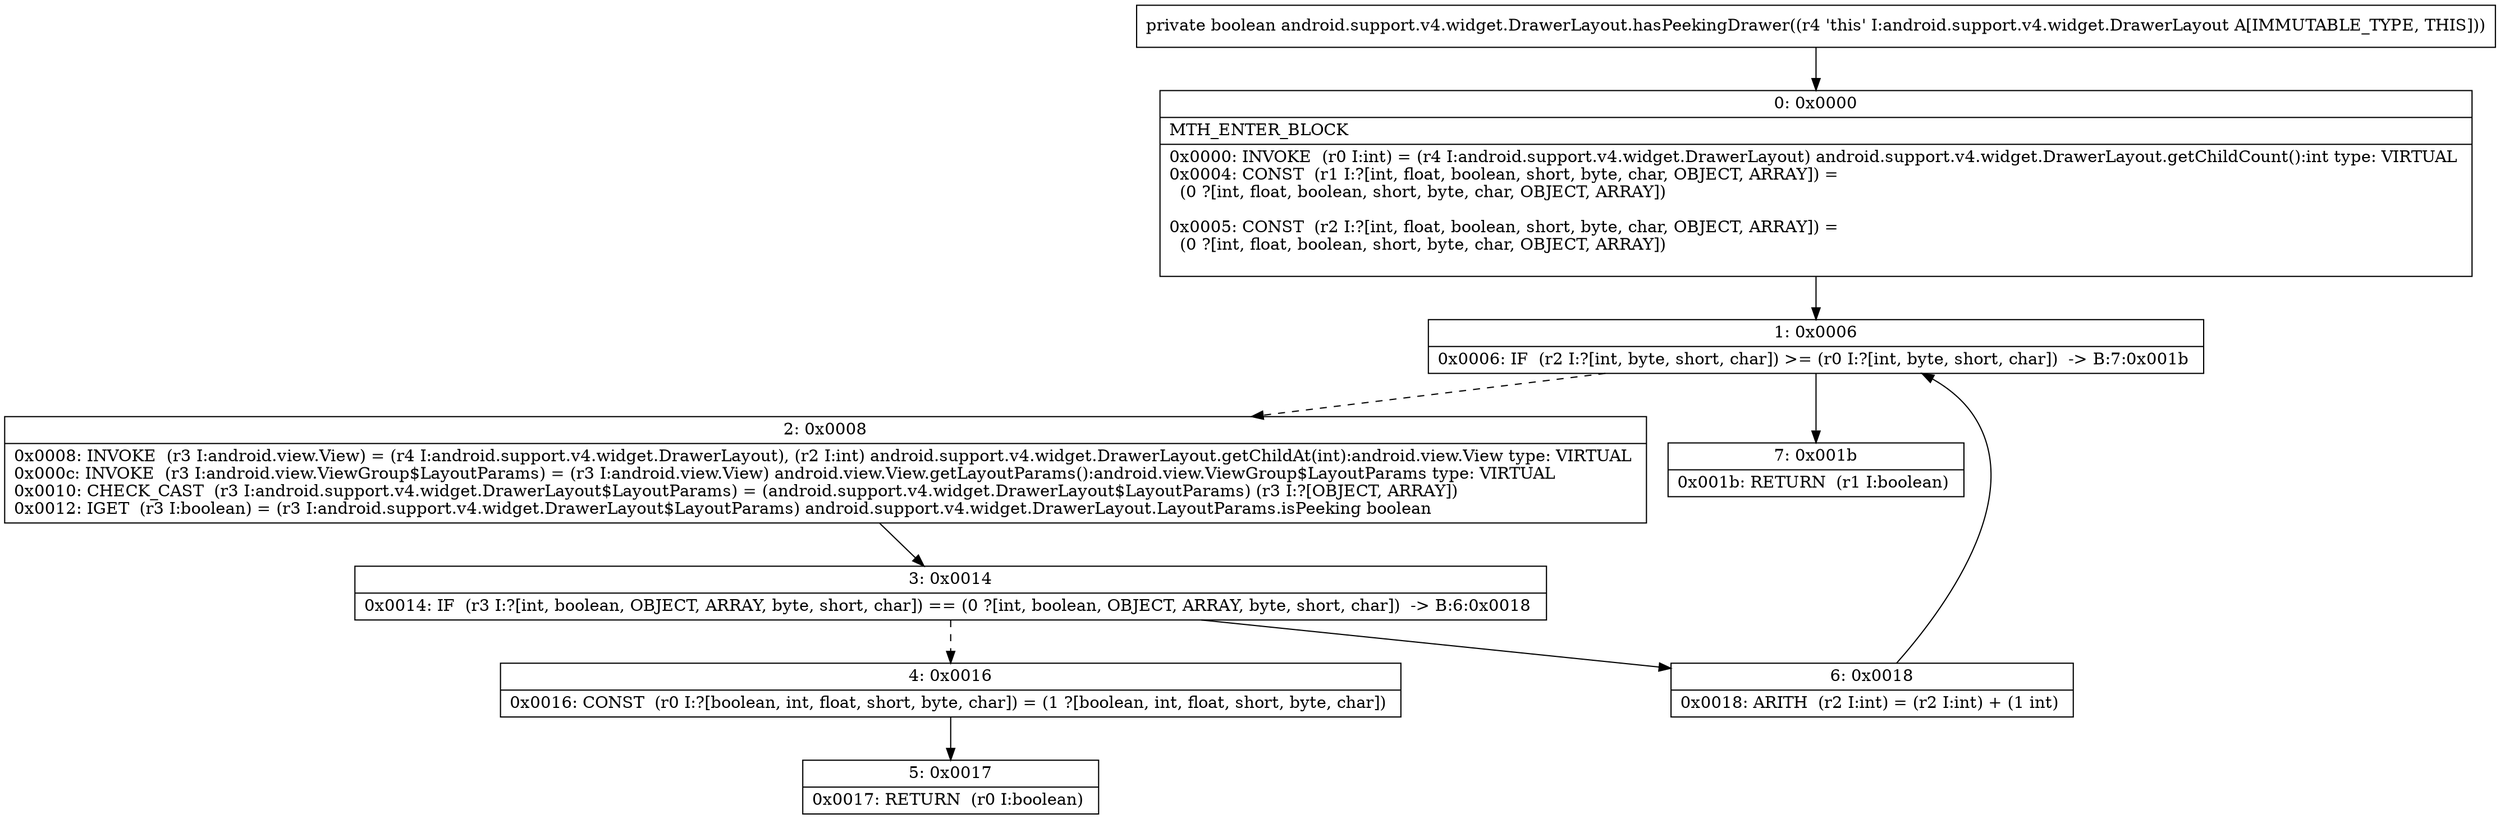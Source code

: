 digraph "CFG forandroid.support.v4.widget.DrawerLayout.hasPeekingDrawer()Z" {
Node_0 [shape=record,label="{0\:\ 0x0000|MTH_ENTER_BLOCK\l|0x0000: INVOKE  (r0 I:int) = (r4 I:android.support.v4.widget.DrawerLayout) android.support.v4.widget.DrawerLayout.getChildCount():int type: VIRTUAL \l0x0004: CONST  (r1 I:?[int, float, boolean, short, byte, char, OBJECT, ARRAY]) = \l  (0 ?[int, float, boolean, short, byte, char, OBJECT, ARRAY])\l \l0x0005: CONST  (r2 I:?[int, float, boolean, short, byte, char, OBJECT, ARRAY]) = \l  (0 ?[int, float, boolean, short, byte, char, OBJECT, ARRAY])\l \l}"];
Node_1 [shape=record,label="{1\:\ 0x0006|0x0006: IF  (r2 I:?[int, byte, short, char]) \>= (r0 I:?[int, byte, short, char])  \-\> B:7:0x001b \l}"];
Node_2 [shape=record,label="{2\:\ 0x0008|0x0008: INVOKE  (r3 I:android.view.View) = (r4 I:android.support.v4.widget.DrawerLayout), (r2 I:int) android.support.v4.widget.DrawerLayout.getChildAt(int):android.view.View type: VIRTUAL \l0x000c: INVOKE  (r3 I:android.view.ViewGroup$LayoutParams) = (r3 I:android.view.View) android.view.View.getLayoutParams():android.view.ViewGroup$LayoutParams type: VIRTUAL \l0x0010: CHECK_CAST  (r3 I:android.support.v4.widget.DrawerLayout$LayoutParams) = (android.support.v4.widget.DrawerLayout$LayoutParams) (r3 I:?[OBJECT, ARRAY]) \l0x0012: IGET  (r3 I:boolean) = (r3 I:android.support.v4.widget.DrawerLayout$LayoutParams) android.support.v4.widget.DrawerLayout.LayoutParams.isPeeking boolean \l}"];
Node_3 [shape=record,label="{3\:\ 0x0014|0x0014: IF  (r3 I:?[int, boolean, OBJECT, ARRAY, byte, short, char]) == (0 ?[int, boolean, OBJECT, ARRAY, byte, short, char])  \-\> B:6:0x0018 \l}"];
Node_4 [shape=record,label="{4\:\ 0x0016|0x0016: CONST  (r0 I:?[boolean, int, float, short, byte, char]) = (1 ?[boolean, int, float, short, byte, char]) \l}"];
Node_5 [shape=record,label="{5\:\ 0x0017|0x0017: RETURN  (r0 I:boolean) \l}"];
Node_6 [shape=record,label="{6\:\ 0x0018|0x0018: ARITH  (r2 I:int) = (r2 I:int) + (1 int) \l}"];
Node_7 [shape=record,label="{7\:\ 0x001b|0x001b: RETURN  (r1 I:boolean) \l}"];
MethodNode[shape=record,label="{private boolean android.support.v4.widget.DrawerLayout.hasPeekingDrawer((r4 'this' I:android.support.v4.widget.DrawerLayout A[IMMUTABLE_TYPE, THIS])) }"];
MethodNode -> Node_0;
Node_0 -> Node_1;
Node_1 -> Node_2[style=dashed];
Node_1 -> Node_7;
Node_2 -> Node_3;
Node_3 -> Node_4[style=dashed];
Node_3 -> Node_6;
Node_4 -> Node_5;
Node_6 -> Node_1;
}

